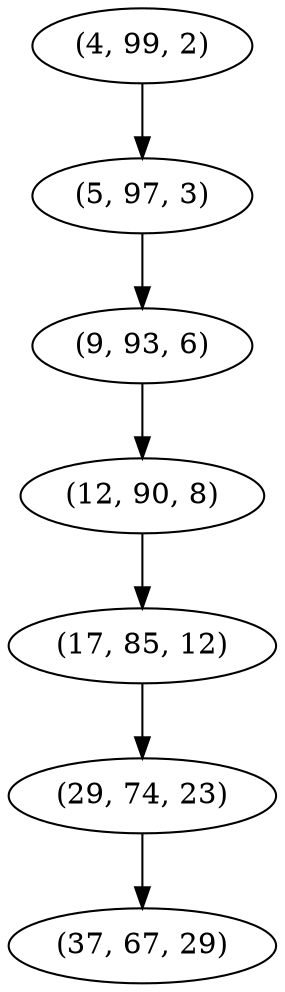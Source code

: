 digraph tree {
    "(4, 99, 2)";
    "(5, 97, 3)";
    "(9, 93, 6)";
    "(12, 90, 8)";
    "(17, 85, 12)";
    "(29, 74, 23)";
    "(37, 67, 29)";
    "(4, 99, 2)" -> "(5, 97, 3)";
    "(5, 97, 3)" -> "(9, 93, 6)";
    "(9, 93, 6)" -> "(12, 90, 8)";
    "(12, 90, 8)" -> "(17, 85, 12)";
    "(17, 85, 12)" -> "(29, 74, 23)";
    "(29, 74, 23)" -> "(37, 67, 29)";
}
